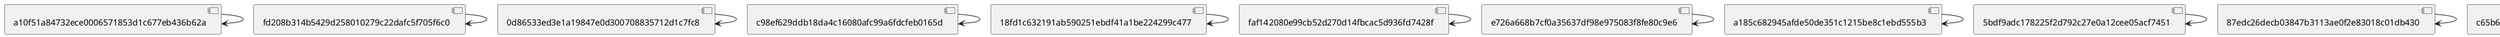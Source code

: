 @startuml
[a10f51a84732ece0006571853d1c677eb436b62a] -> [a10f51a84732ece0006571853d1c677eb436b62a]
[fd208b314b5429d258010279c22dafc5f705f6c0] -> [fd208b314b5429d258010279c22dafc5f705f6c0]
[0d86533ed3e1a19847e0d300708835712d1c7fc8] -> [0d86533ed3e1a19847e0d300708835712d1c7fc8]
[c98ef629ddb18da4c16080afc99a6fdcfeb0165d] -> [c98ef629ddb18da4c16080afc99a6fdcfeb0165d]
[18fd1c632191ab590251ebdf41a1be224299c477] -> [18fd1c632191ab590251ebdf41a1be224299c477]
[faf142080e99cb52d270d14fbcac5d936fd7428f] -> [faf142080e99cb52d270d14fbcac5d936fd7428f]
[e726a668b7cf0a35637df98e975083f8fe80c9e6] -> [e726a668b7cf0a35637df98e975083f8fe80c9e6]
[a185c682945afde50de351c1215be8c1ebd555b3] -> [a185c682945afde50de351c1215be8c1ebd555b3]
[5bdf9adc178225f2d792c27e0a12cee05acf7451] -> [5bdf9adc178225f2d792c27e0a12cee05acf7451]
[87edc26decb03847b3113ae0f2e83018c01db430] -> [87edc26decb03847b3113ae0f2e83018c01db430]
[c65b65a2c568d39024fd5f928c707210232251ba] -> [c65b65a2c568d39024fd5f928c707210232251ba]
[9deff7cb3756a7efcbd802b511577ed944d99229] -> [9deff7cb3756a7efcbd802b511577ed944d99229]
[fa1f1553a10d497fe10216e21dbf993e8fd2e91a] -> [fa1f1553a10d497fe10216e21dbf993e8fd2e91a]
[21d1c0dd9c2f8c5393873cf4978ebc4ac25a678e] -> [21d1c0dd9c2f8c5393873cf4978ebc4ac25a678e]
[f131f9da0cc98654f2b2892b0c836d59c601f5d5] -> [f131f9da0cc98654f2b2892b0c836d59c601f5d5]
[890fe68e01df8b9ae5006b741cd800857b3635f4] -> [890fe68e01df8b9ae5006b741cd800857b3635f4]
[75da865adfda9a89dccd404dd2b86f5ca2bfcb17] -> [75da865adfda9a89dccd404dd2b86f5ca2bfcb17]
[880ff06aea46377e025e40968cf872b2578b5add] -> [880ff06aea46377e025e40968cf872b2578b5add]
[409dad0535d3ad391006eb72c95e1a5490f6700e] -> [409dad0535d3ad391006eb72c95e1a5490f6700e]
[61f9de4746371e4fc91cf303397d7f9ecb73f4e7] -> [61f9de4746371e4fc91cf303397d7f9ecb73f4e7]
[6fa6d2622b706607e8bb73cde47a53fac84ff028] -> [6fa6d2622b706607e8bb73cde47a53fac84ff028]
[8f38498e4c92cdbe682b521a40a0b5df7406ac3d] -> [8f38498e4c92cdbe682b521a40a0b5df7406ac3d]
[ead1e03d79a44147c7c6207ca79dd51d65b659a8] -> [ead1e03d79a44147c7c6207ca79dd51d65b659a8]
[4bea73fd586f4b4ded5f59a52c116563ed023d0e] -> [4bea73fd586f4b4ded5f59a52c116563ed023d0e]
[096cf191e9d6e96654e9e8e8d3687a4fd337e5e8] -> [096cf191e9d6e96654e9e8e8d3687a4fd337e5e8]
[56e087989fd3ab69ca3ecf15d07c56280c1fe4d8] -> [56e087989fd3ab69ca3ecf15d07c56280c1fe4d8]
[49ad2e92809d7c09848da4d9e0241c8da8307c71] -> [49ad2e92809d7c09848da4d9e0241c8da8307c71]
[e453e3a1014c7cd70557e8c2feaf2461b0228d12] -> [e453e3a1014c7cd70557e8c2feaf2461b0228d12]
[c37557cb3bbe28b091cf43de336d0e4306f35a24] -> [c37557cb3bbe28b091cf43de336d0e4306f35a24]
[0f649d663e8275ecdf395691cdfe409751ef7dd8] -> [0f649d663e8275ecdf395691cdfe409751ef7dd8]
[1d8c87cc4716f9cc250d6a57420b6bb9c9f54116] -> [1d8c87cc4716f9cc250d6a57420b6bb9c9f54116]
[2a798998f2ef355c353153b895b813c8f7dc544f] -> [2a798998f2ef355c353153b895b813c8f7dc544f]
[673a1b8501c42b9b16f156b45630f05b80bf503e] -> [673a1b8501c42b9b16f156b45630f05b80bf503e]
[b9d45191888bd4e24892d533758018c4391fd33d] -> [b9d45191888bd4e24892d533758018c4391fd33d]
[8d5b317f5146cf34dbc79a4e2ad0bde7bd893109] -> [8d5b317f5146cf34dbc79a4e2ad0bde7bd893109]
[7de35d12a95e8fe26610360c2350ef1b73da9378] -> [7de35d12a95e8fe26610360c2350ef1b73da9378]
[8672f5fd7e70a50f4ed88805a9fac894300c2b24] -> [8672f5fd7e70a50f4ed88805a9fac894300c2b24]
[e96d2d0a6fd4f883bb7d719ae25df453fabe601a] -> [e96d2d0a6fd4f883bb7d719ae25df453fabe601a]
[a7627a3602893653e3a85bc71bfa35714c9b47f8] -> [a7627a3602893653e3a85bc71bfa35714c9b47f8]
[6b33322f714ed639e79561dd5f54e66c5ac2203f] -> [6b33322f714ed639e79561dd5f54e66c5ac2203f]
[53e4e5fb09fe6313a0b4d52392b84570a4d31120] -> [53e4e5fb09fe6313a0b4d52392b84570a4d31120]
[bcf17147d16ead5ee100a94489af96766d3a61b5] -> [bcf17147d16ead5ee100a94489af96766d3a61b5]
[d52ad1655a7663b98eefceac534122e52e84b853] -> [d52ad1655a7663b98eefceac534122e52e84b853]
[e93c20ed83d649dfb0c3a7136a1fa5a50b7fdfb6] -> [e93c20ed83d649dfb0c3a7136a1fa5a50b7fdfb6]
[8a86cb44250e96ff5a794ebc0a44a0a9ed3fefb5] -> [8a86cb44250e96ff5a794ebc0a44a0a9ed3fefb5]
[9d0ab257e7455c28fff6b6a1f333fa2426bc6611] -> [9d0ab257e7455c28fff6b6a1f333fa2426bc6611]
[d47bf317aeccb185a27af78a1fc4126817c936d8] -> [d47bf317aeccb185a27af78a1fc4126817c936d8]
[c12ed6b46ef5bdbddfcad00bc101adbe85b76a74] -> [c12ed6b46ef5bdbddfcad00bc101adbe85b76a74]
[bf37e6e262c2db2c5e221377c1429b2ee2f380c4] -> [bf37e6e262c2db2c5e221377c1429b2ee2f380c4]
[f5d3666a08d271728ea011cead5ffee0e35337e2] -> [f5d3666a08d271728ea011cead5ffee0e35337e2]
[fcfbbc8f5ee82cab17423b2e103c263c2a56fb31] -> [fcfbbc8f5ee82cab17423b2e103c263c2a56fb31]
[90f8f54a82c8b6b361250afbe5d33a438db08362] -> [90f8f54a82c8b6b361250afbe5d33a438db08362]
[d507648977dadc438adf253e9cf56e830506a4ee] -> [d507648977dadc438adf253e9cf56e830506a4ee]
[1e018c8e7ff2b550aa6d7c36ac324ecd49ff6d57] -> [1e018c8e7ff2b550aa6d7c36ac324ecd49ff6d57]
[3ce600477235e0ee51a3442db25a6043e5f3ea86] -> [3ce600477235e0ee51a3442db25a6043e5f3ea86]
[c26dbebf9556ebdbe832d933f7bd17915dbb5fe5] -> [c26dbebf9556ebdbe832d933f7bd17915dbb5fe5]
[c252ce6e312a471febd068831dc265f85ee08987] -> [c252ce6e312a471febd068831dc265f85ee08987]
[c9b241f5d72caab160905117b56f4683e38a90dc] -> [c9b241f5d72caab160905117b56f4683e38a90dc]
[2728db919fad2cd83657347e108a87c6f8f9a046] -> [2728db919fad2cd83657347e108a87c6f8f9a046]
[51ee039c6729f63e1e338e61ab47063bf9b5a8c7] -> [51ee039c6729f63e1e338e61ab47063bf9b5a8c7]
[1e2ba99bf7ca50c88007dbbb37d949c17b6d0671] -> [1e2ba99bf7ca50c88007dbbb37d949c17b6d0671]
[b995780cb7dba005fd5ccade9e50c5b6b4f361fc] -> [b995780cb7dba005fd5ccade9e50c5b6b4f361fc]
[430b15ac35bd544c4d4879b58326c1cc946a6834] -> [430b15ac35bd544c4d4879b58326c1cc946a6834]
[233609e1ce95e18719e5a531ad7981150ab584d1] -> [233609e1ce95e18719e5a531ad7981150ab584d1]
[d386b6c9e3a580d3e19cdfc300e07769133e3bbb] -> [d386b6c9e3a580d3e19cdfc300e07769133e3bbb]
@enduml
